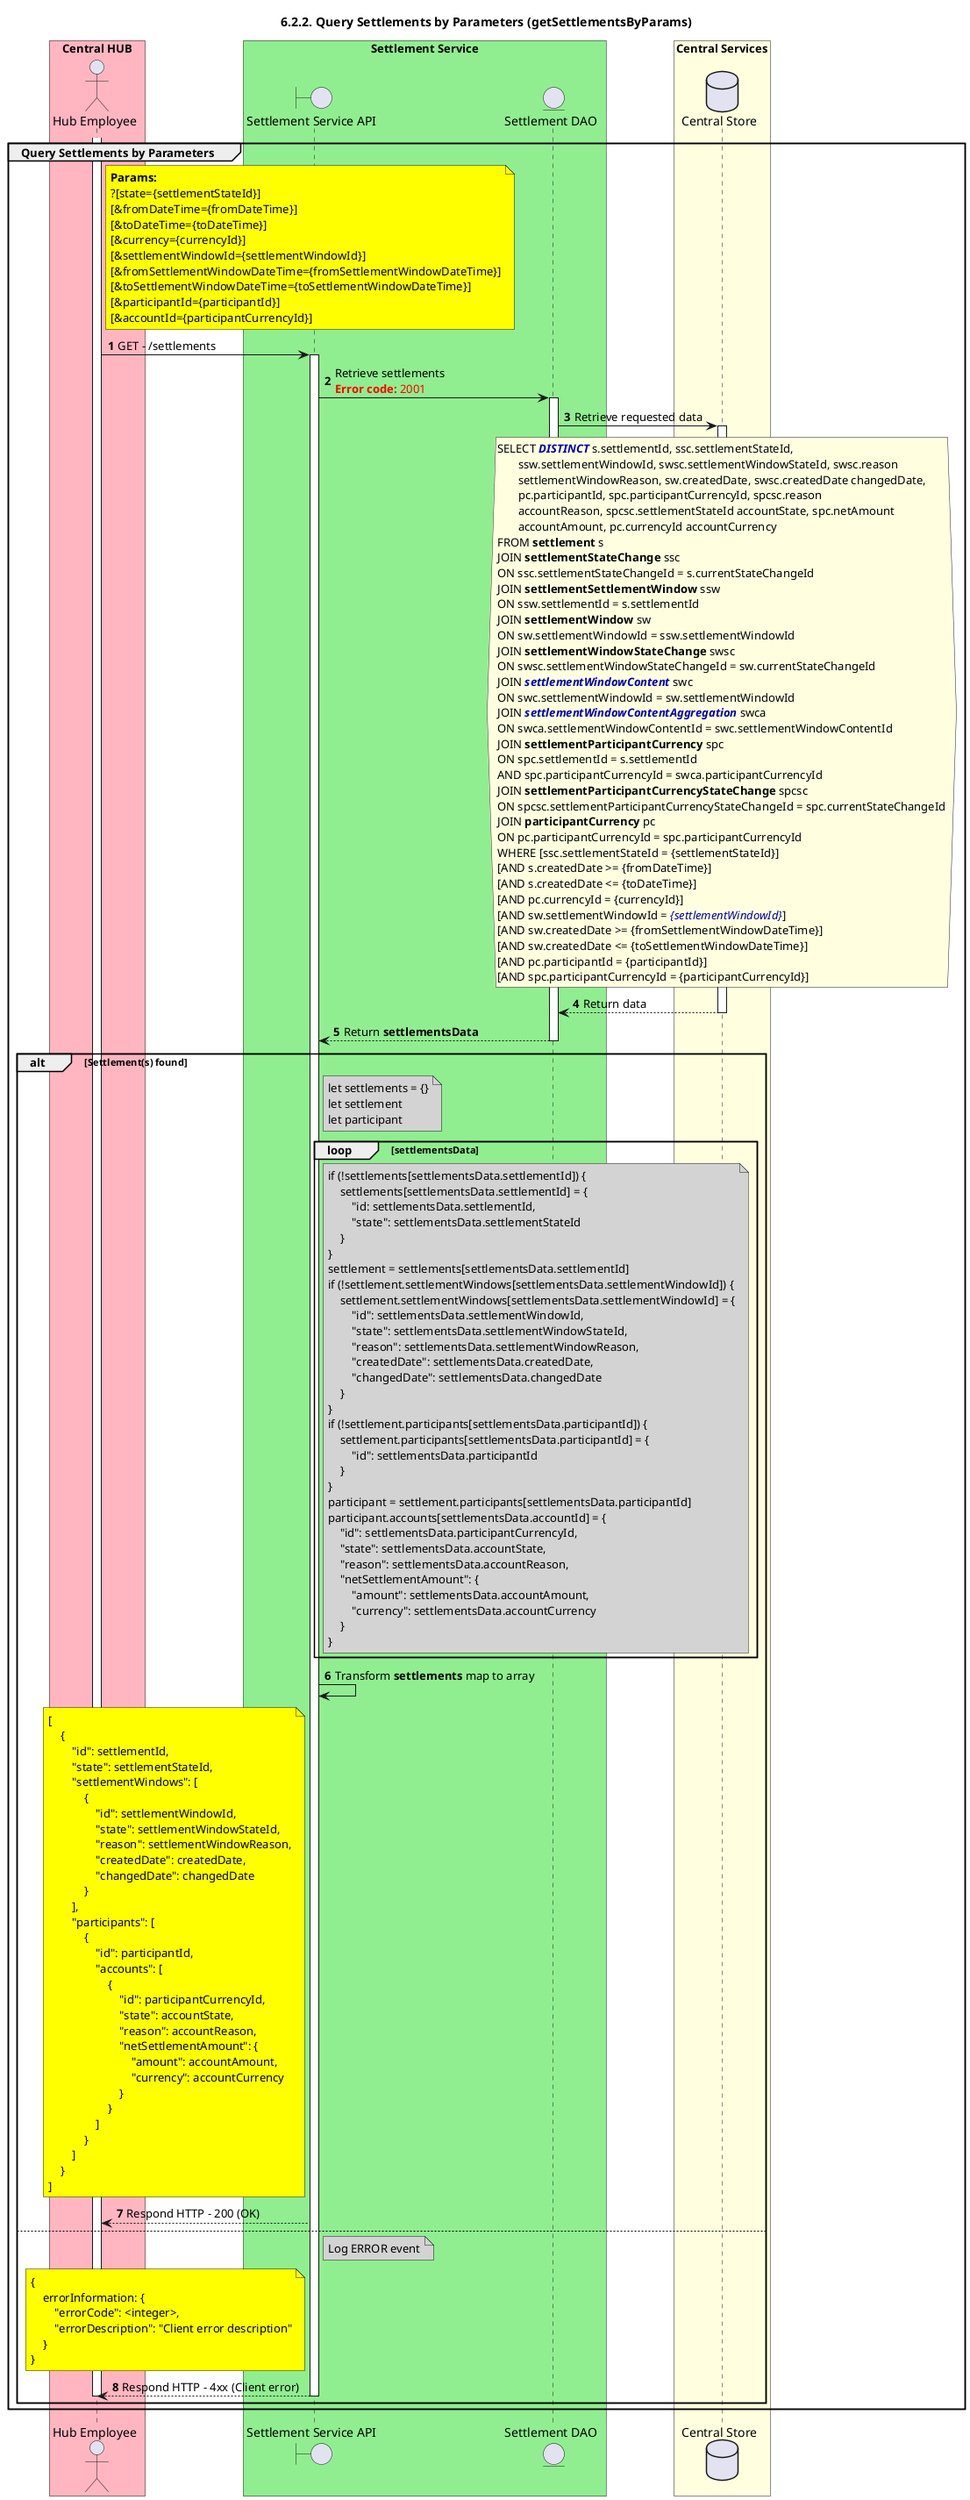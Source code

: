 /'*****
 License
 --------------
 Copyright © 2017 Bill & Melinda Gates Foundation
 The Mojaloop files are made available by the Bill & Melinda Gates Foundation under the Apache License, Version 2.0 (the "License") and you may not use these files except in compliance with the License. You may obtain a copy of the License at
 http://www.apache.org/licenses/LICENSE-2.0
 Unless required by applicable law or agreed to in writing, the Mojaloop files are distributed on an "AS IS" BASIS, WITHOUT WARRANTIES OR CONDITIONS OF ANY KIND, either express or implied. See the License for the specific language governing permissions and limitations under the License.
 Contributors
 --------------
 This is the official list of the Mojaloop project contributors for this file.
 Names of the original copyright holders (individuals or organizations)
 should be listed with a '*' in the first column. People who have
 contributed from an organization can be listed under the organization
 that actually holds the copyright for their contributions (see the
 Gates Foundation organization for an example). Those individuals should have
 their names indented and be marked with a '-'. Email address can be added
 optionally within square brackets <email>.
 * Gates Foundation
 - Name Surname <name.surname@gatesfoundation.com>

 * ModusBox
 - Georgi Georgiev <georgi.georgiev@modusbox.com>
 --------------
 ******'/

@startuml
' declate title
title 6.2.2. Query Settlements by Parameters (getSettlementsByParams)

autonumber

' declare actors
actor "Hub Employee" as OPERATOR
boundary "Settlement Service API" as SSAPI
entity "Settlement DAO" as SETTLE_DAO
database "Central Store" as DB

box "Central HUB" #LightPink
    participant OPERATOR
end box

box "Settlement Service" #LightGreen
    participant SSAPI
    participant SETTLE_DAO
end box

box "Central Services" #LightYellow
    participant DB
end box

' start flow
group Query Settlements by Parameters
    activate OPERATOR
    note right of OPERATOR #Yellow
        **Params:**
        ?[state={settlementStateId}]
        [&fromDateTime={fromDateTime}]
        [&toDateTime={toDateTime}]
        [&currency={currencyId}]
        [&settlementWindowId={settlementWindowId}]
        [&fromSettlementWindowDateTime={fromSettlementWindowDateTime}]
        [&toSettlementWindowDateTime={toSettlementWindowDateTime}]
        [&participantId={participantId}]
        [&accountId={participantCurrencyId}]
    end note

    OPERATOR -> SSAPI: GET - /settlements
    activate SSAPI
    SSAPI -> SETTLE_DAO: Retrieve settlements\n<color #FF0000><b>Error code:</b> 2001</color>
    activate SETTLE_DAO

    SETTLE_DAO -> DB: Retrieve requested data
    activate DB
    hnote over DB #lightyellow
        SELECT <color 00A>**//DISTINCT//**</color> s.settlementId, ssc.settlementStateId,
               ssw.settlementWindowId, swsc.settlementWindowStateId, swsc.reason 
               settlementWindowReason, sw.createdDate, swsc.createdDate changedDate, 
               pc.participantId, spc.participantCurrencyId, spcsc.reason
               accountReason, spcsc.settlementStateId accountState, spc.netAmount
               accountAmount, pc.currencyId accountCurrency
        FROM **settlement** s
        JOIN **settlementStateChange** ssc
        ON ssc.settlementStateChangeId = s.currentStateChangeId
        JOIN **settlementSettlementWindow** ssw
        ON ssw.settlementId = s.settlementId
        JOIN **settlementWindow** sw
        ON sw.settlementWindowId = ssw.settlementWindowId
        JOIN **settlementWindowStateChange** swsc
        ON swsc.settlementWindowStateChangeId = sw.currentStateChangeId
        JOIN <color 00A>**//settlementWindowContent//**</color> swc
        ON swc.settlementWindowId = sw.settlementWindowId
        JOIN <color 00A>**//settlementWindowContentAggregation//**</color> swca
        ON swca.settlementWindowContentId = swc.settlementWindowContentId
        JOIN **settlementParticipantCurrency** spc
        ON spc.settlementId = s.settlementId
        AND spc.participantCurrencyId = swca.participantCurrencyId
        JOIN **settlementParticipantCurrencyStateChange** spcsc
        ON spcsc.settlementParticipantCurrencyStateChangeId = spc.currentStateChangeId
        JOIN **participantCurrency** pc
        ON pc.participantCurrencyId = spc.participantCurrencyId
        WHERE [ssc.settlementStateId = {settlementStateId}]
        [AND s.createdDate >= {fromDateTime}]
        [AND s.createdDate <= {toDateTime}]
        [AND pc.currencyId = {currencyId}]
        [AND sw.settlementWindowId = <color 00A>//{settlementWindowId}//</color>]
        [AND sw.createdDate >= {fromSettlementWindowDateTime}]
        [AND sw.createdDate <= {toSettlementWindowDateTime}]
        [AND pc.participantId = {participantId}]
        [AND spc.participantCurrencyId = {participantCurrencyId}]
    end hnote
    SETTLE_DAO <-- DB: Return data
    deactivate DB
    SSAPI <-- SETTLE_DAO: Return **settlementsData**
    deactivate SETTLE_DAO
    alt Settlement(s) found
        note right of SSAPI #lightgray
            let settlements = {}
            let settlement
            let participant
        end note
        loop settlementsData
            note right of SSAPI #lightgray
                if (!settlements[settlementsData.settlementId]) {
                    settlements[settlementsData.settlementId] = {
                        "id: settlementsData.settlementId,
                        "state": settlementsData.settlementStateId
                    }
                }
                settlement = settlements[settlementsData.settlementId]
                if (!settlement.settlementWindows[settlementsData.settlementWindowId]) {
                    settlement.settlementWindows[settlementsData.settlementWindowId] = {
                        "id": settlementsData.settlementWindowId,
                        "state": settlementsData.settlementWindowStateId,
                        "reason": settlementsData.settlementWindowReason,
                        "createdDate": settlementsData.createdDate,
                        "changedDate": settlementsData.changedDate
                    }
                }
                if (!settlement.participants[settlementsData.participantId]) {
                    settlement.participants[settlementsData.participantId] = {
                        "id": settlementsData.participantId
                    }
                }
                participant = settlement.participants[settlementsData.participantId]
                participant.accounts[settlementsData.accountId] = {
                    "id": settlementsData.participantCurrencyId,
                    "state": settlementsData.accountState,
                    "reason": settlementsData.accountReason,
                    "netSettlementAmount": {
                        "amount": settlementsData.accountAmount,
                        "currency": settlementsData.accountCurrency
                    }
                }
            end note
        end
        SSAPI -> SSAPI: Transform **settlements** map to array
        deactivate SETTLE_DAO
        note left of SSAPI #yellow
            [
                {
                    "id": settlementId,
                    "state": settlementStateId,
                    "settlementWindows": [
                        {
                            "id": settlementWindowId,
                            "state": settlementWindowStateId,
                            "reason": settlementWindowReason,
                            "createdDate": createdDate,
                            "changedDate": changedDate
                        }
                    ],
                    "participants": [
                        {
                            "id": participantId,
                            "accounts": [
                                {
                                    "id": participantCurrencyId,
                                    "state": accountState,
                                    "reason": accountReason,
                                    "netSettlementAmount": {
                                        "amount": accountAmount,
                                        "currency": accountCurrency
                                    }
                                }
                            ]
                        }
                    ]
                }
            ]
        end note
        OPERATOR <-- SSAPI: Respond HTTP - 200 (OK)
    else
        note right of SSAPI #lightgray
            Log ERROR event
        end note
        note left of SSAPI #yellow
            {
                errorInformation: {
                    "errorCode": <integer>,
                    "errorDescription": "Client error description"
                }
            }
        end note
        OPERATOR <-- SSAPI: Respond HTTP - 4xx (Client error)
        deactivate SSAPI
        deactivate OPERATOR
    end
end
@enduml